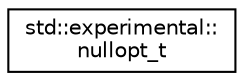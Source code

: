 digraph "Graphe hiérarchique des classes"
{
 // INTERACTIVE_SVG=YES
  edge [fontname="Helvetica",fontsize="10",labelfontname="Helvetica",labelfontsize="10"];
  node [fontname="Helvetica",fontsize="10",shape=record];
  rankdir="LR";
  Node0 [label="std::experimental::\lnullopt_t",height=0.2,width=0.4,color="black", fillcolor="white", style="filled",URL="$structstd_1_1experimental_1_1nullopt__t.html"];
}
